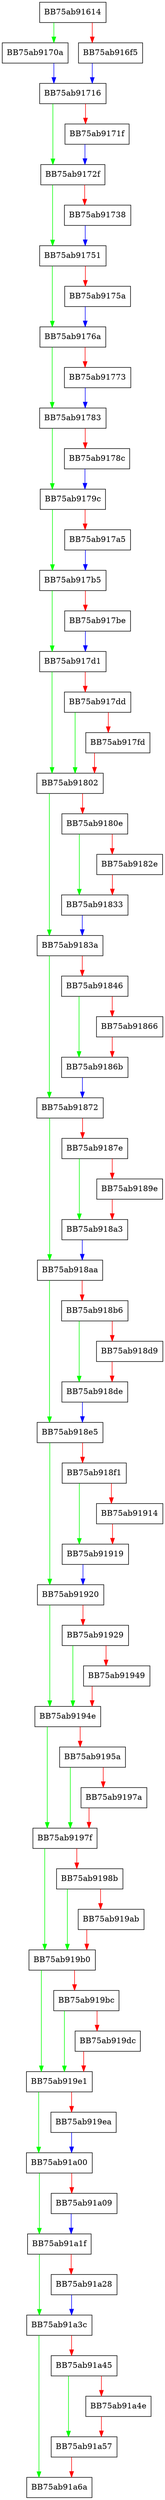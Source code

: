 digraph ProcessSubmission {
  node [shape="box"];
  graph [splines=ortho];
  BB75ab91614 -> BB75ab9170a [color="green"];
  BB75ab91614 -> BB75ab916f5 [color="red"];
  BB75ab916f5 -> BB75ab91716 [color="blue"];
  BB75ab9170a -> BB75ab91716 [color="blue"];
  BB75ab91716 -> BB75ab9172f [color="green"];
  BB75ab91716 -> BB75ab9171f [color="red"];
  BB75ab9171f -> BB75ab9172f [color="blue"];
  BB75ab9172f -> BB75ab91751 [color="green"];
  BB75ab9172f -> BB75ab91738 [color="red"];
  BB75ab91738 -> BB75ab91751 [color="blue"];
  BB75ab91751 -> BB75ab9176a [color="green"];
  BB75ab91751 -> BB75ab9175a [color="red"];
  BB75ab9175a -> BB75ab9176a [color="blue"];
  BB75ab9176a -> BB75ab91783 [color="green"];
  BB75ab9176a -> BB75ab91773 [color="red"];
  BB75ab91773 -> BB75ab91783 [color="blue"];
  BB75ab91783 -> BB75ab9179c [color="green"];
  BB75ab91783 -> BB75ab9178c [color="red"];
  BB75ab9178c -> BB75ab9179c [color="blue"];
  BB75ab9179c -> BB75ab917b5 [color="green"];
  BB75ab9179c -> BB75ab917a5 [color="red"];
  BB75ab917a5 -> BB75ab917b5 [color="blue"];
  BB75ab917b5 -> BB75ab917d1 [color="green"];
  BB75ab917b5 -> BB75ab917be [color="red"];
  BB75ab917be -> BB75ab917d1 [color="blue"];
  BB75ab917d1 -> BB75ab91802 [color="green"];
  BB75ab917d1 -> BB75ab917dd [color="red"];
  BB75ab917dd -> BB75ab91802 [color="green"];
  BB75ab917dd -> BB75ab917fd [color="red"];
  BB75ab917fd -> BB75ab91802 [color="red"];
  BB75ab91802 -> BB75ab9183a [color="green"];
  BB75ab91802 -> BB75ab9180e [color="red"];
  BB75ab9180e -> BB75ab91833 [color="green"];
  BB75ab9180e -> BB75ab9182e [color="red"];
  BB75ab9182e -> BB75ab91833 [color="red"];
  BB75ab91833 -> BB75ab9183a [color="blue"];
  BB75ab9183a -> BB75ab91872 [color="green"];
  BB75ab9183a -> BB75ab91846 [color="red"];
  BB75ab91846 -> BB75ab9186b [color="green"];
  BB75ab91846 -> BB75ab91866 [color="red"];
  BB75ab91866 -> BB75ab9186b [color="red"];
  BB75ab9186b -> BB75ab91872 [color="blue"];
  BB75ab91872 -> BB75ab918aa [color="green"];
  BB75ab91872 -> BB75ab9187e [color="red"];
  BB75ab9187e -> BB75ab918a3 [color="green"];
  BB75ab9187e -> BB75ab9189e [color="red"];
  BB75ab9189e -> BB75ab918a3 [color="red"];
  BB75ab918a3 -> BB75ab918aa [color="blue"];
  BB75ab918aa -> BB75ab918e5 [color="green"];
  BB75ab918aa -> BB75ab918b6 [color="red"];
  BB75ab918b6 -> BB75ab918de [color="green"];
  BB75ab918b6 -> BB75ab918d9 [color="red"];
  BB75ab918d9 -> BB75ab918de [color="red"];
  BB75ab918de -> BB75ab918e5 [color="blue"];
  BB75ab918e5 -> BB75ab91920 [color="green"];
  BB75ab918e5 -> BB75ab918f1 [color="red"];
  BB75ab918f1 -> BB75ab91919 [color="green"];
  BB75ab918f1 -> BB75ab91914 [color="red"];
  BB75ab91914 -> BB75ab91919 [color="red"];
  BB75ab91919 -> BB75ab91920 [color="blue"];
  BB75ab91920 -> BB75ab9194e [color="green"];
  BB75ab91920 -> BB75ab91929 [color="red"];
  BB75ab91929 -> BB75ab9194e [color="green"];
  BB75ab91929 -> BB75ab91949 [color="red"];
  BB75ab91949 -> BB75ab9194e [color="red"];
  BB75ab9194e -> BB75ab9197f [color="green"];
  BB75ab9194e -> BB75ab9195a [color="red"];
  BB75ab9195a -> BB75ab9197f [color="green"];
  BB75ab9195a -> BB75ab9197a [color="red"];
  BB75ab9197a -> BB75ab9197f [color="red"];
  BB75ab9197f -> BB75ab919b0 [color="green"];
  BB75ab9197f -> BB75ab9198b [color="red"];
  BB75ab9198b -> BB75ab919b0 [color="green"];
  BB75ab9198b -> BB75ab919ab [color="red"];
  BB75ab919ab -> BB75ab919b0 [color="red"];
  BB75ab919b0 -> BB75ab919e1 [color="green"];
  BB75ab919b0 -> BB75ab919bc [color="red"];
  BB75ab919bc -> BB75ab919e1 [color="green"];
  BB75ab919bc -> BB75ab919dc [color="red"];
  BB75ab919dc -> BB75ab919e1 [color="red"];
  BB75ab919e1 -> BB75ab91a00 [color="green"];
  BB75ab919e1 -> BB75ab919ea [color="red"];
  BB75ab919ea -> BB75ab91a00 [color="blue"];
  BB75ab91a00 -> BB75ab91a1f [color="green"];
  BB75ab91a00 -> BB75ab91a09 [color="red"];
  BB75ab91a09 -> BB75ab91a1f [color="blue"];
  BB75ab91a1f -> BB75ab91a3c [color="green"];
  BB75ab91a1f -> BB75ab91a28 [color="red"];
  BB75ab91a28 -> BB75ab91a3c [color="blue"];
  BB75ab91a3c -> BB75ab91a6a [color="green"];
  BB75ab91a3c -> BB75ab91a45 [color="red"];
  BB75ab91a45 -> BB75ab91a57 [color="green"];
  BB75ab91a45 -> BB75ab91a4e [color="red"];
  BB75ab91a4e -> BB75ab91a57 [color="red"];
  BB75ab91a57 -> BB75ab91a6a [color="red"];
}